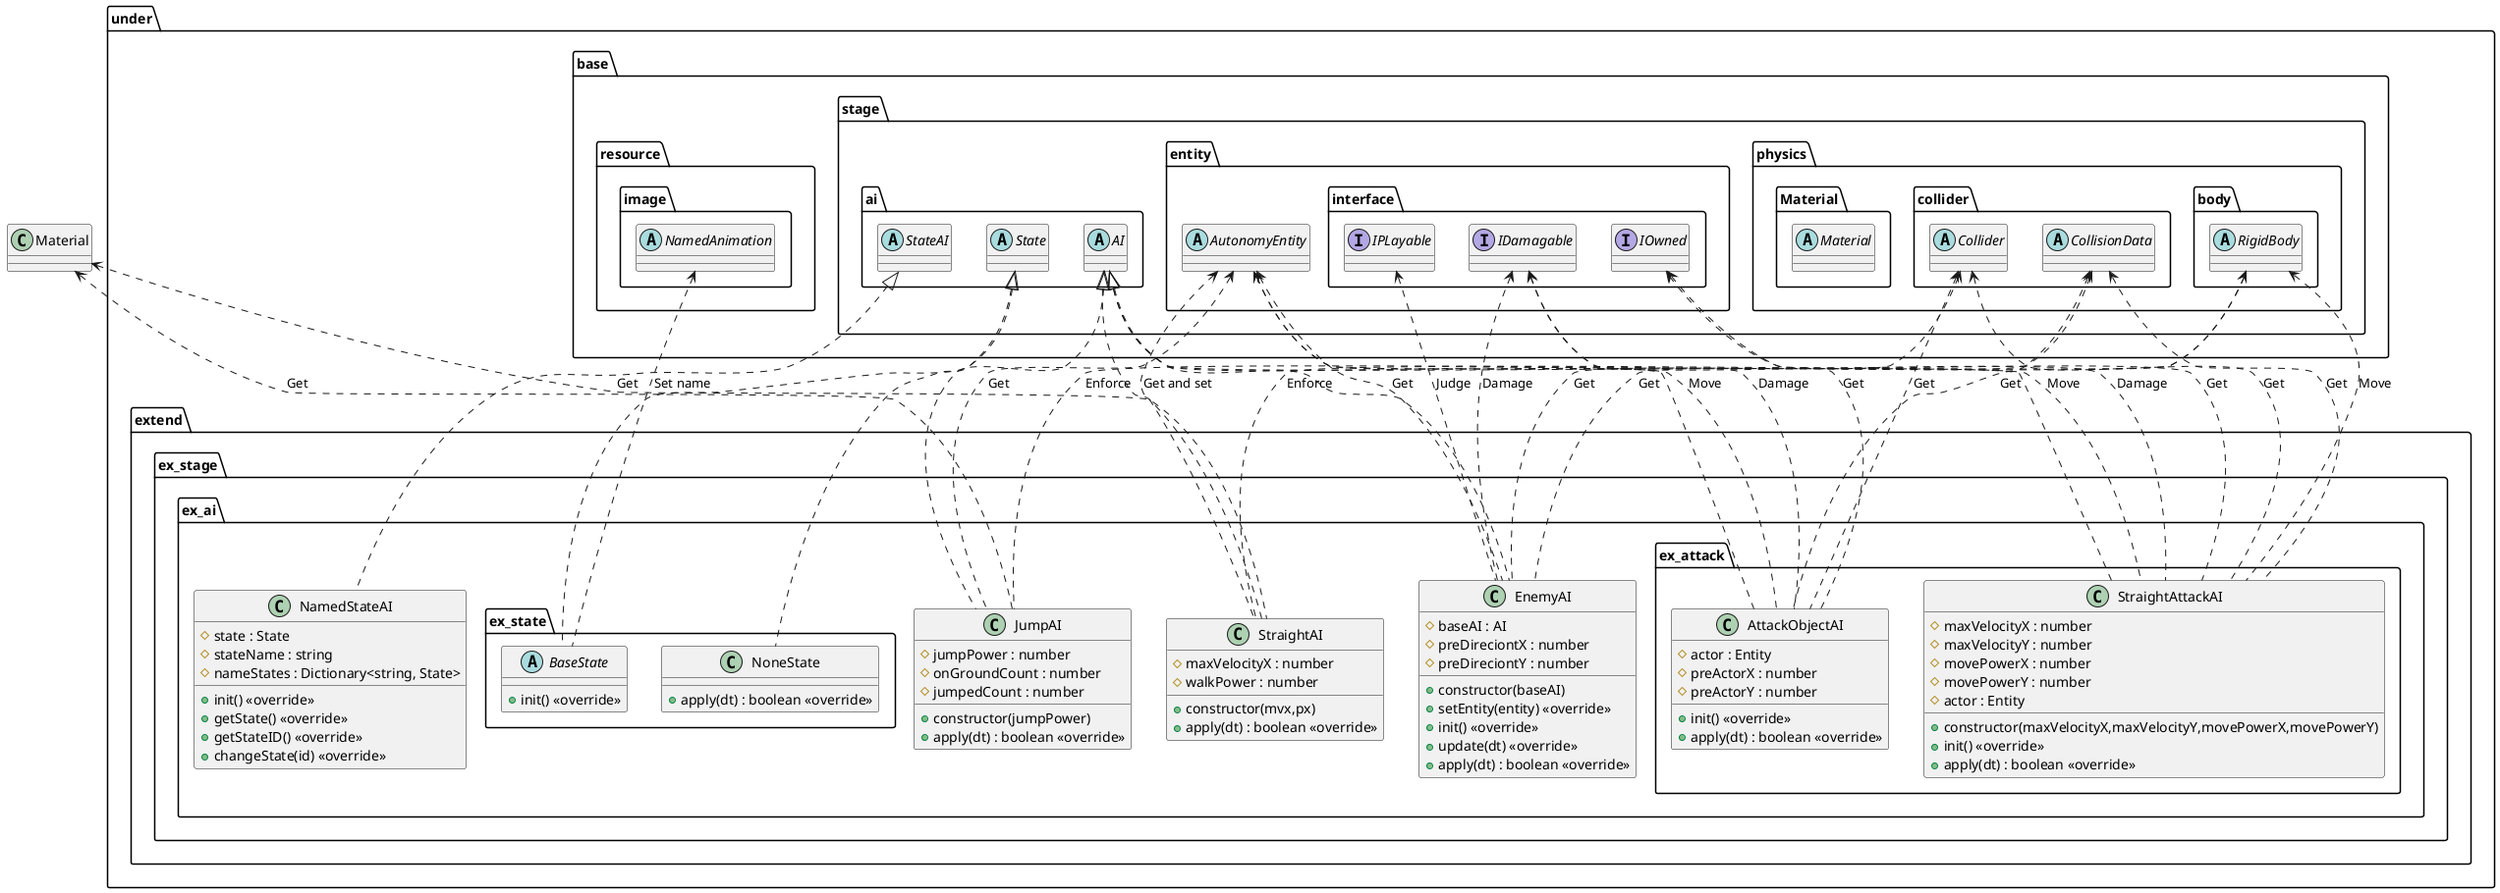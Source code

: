 @startuml AIExtend

package under {
    package extend {
        package ex_stage {
            package ex_ai {
                class NamedStateAI {
                    #state : State
                    #stateName : string
                    #nameStates : Dictionary<string, State>
                    +init() <<override>>
                    +getState() <<override>>
                    +getStateID() <<override>>
                    +changeState(id) <<override>>
                }
                class StraightAI {
                    +constructor(mvx,px)
                    #maxVelocityX : number
                    #walkPower : number
                    +apply(dt) : boolean <<override>>
                }
                class JumpAI {
                    +constructor(jumpPower)
                    #jumpPower : number
                    #onGroundCount : number
                    #jumpedCount : number
                    +apply(dt) : boolean <<override>>
                }
                class EnemyAI {
                    +constructor(baseAI)
                    #baseAI : AI
                    #preDireciontX : number
                    #preDireciontY : number
                    +setEntity(entity) <<override>>
                    +init() <<override>>
                    +update(dt) <<override>>
                    +apply(dt) : boolean <<override>>
                }
                package ex_attack {
                    class AttackObjectAI {
                        #actor : Entity
                        #preActorX : number
                        #preActorY : number
                        +init() <<override>>
                        +apply(dt) : boolean <<override>>
                    }
                    class StraightAttackAI {
                        +constructor(maxVelocityX,maxVelocityY,movePowerX,movePowerY)
                        #maxVelocityX : number
                        #maxVelocityY : number
                        #movePowerX : number
                        #movePowerY : number
                        #actor : Entity
                        +init() <<override>>
                        +apply(dt) : boolean <<override>>
                    }
                }

                package ex_state {
                    abstract BaseState {
                        +init() <<override>>
                    }
                    class NoneState {
                        +apply(dt) : boolean <<override>>
                    }
                }
            }
        }
    }
}

package under {
    package base {
        package resource {
            package image {
                abstract NamedAnimation
            }
        }
        package stage {
            package ai {
                abstract AI
                abstract StateAI
                abstract State
            }
            package entity {
                abstract AutonomyEntity
                package interface {
                    interface IDamagable
                    interface IOwned
                    interface IPLayable
                }
            }
            package physics {
                package collider {
                    abstract Collider
                    abstract CollisionData
                }
                package body {
                    abstract RigidBody
                }
                package Material {
                    abstract Material
                }
            }
        }
    }
}

AutonomyEntity <.. StraightAI : Get and set
RigidBody <.. StraightAI : Enforce
Material <.. StraightAI : Get
AutonomyEntity <.. JumpAI : Get
RigidBody <.. JumpAI : Enforce
Material <.. JumpAI : Get
AutonomyEntity <.. EnemyAI : Get
Collider <.. EnemyAI : Get
CollisionData <.. EnemyAI : Get
IDamagable <.. EnemyAI : Damage
IPLayable <.. EnemyAI : Judge

NamedAnimation <.. BaseState : Set name

AutonomyEntity <.. AttackObjectAI : Move
IOwned <.. AttackObjectAI : Get
Collider <.. AttackObjectAI : Get
CollisionData <.. AttackObjectAI : Get
IDamagable <.. AttackObjectAI : Damage

AutonomyEntity <.. StraightAttackAI : Move
IOwned <.. StraightAttackAI : Get
RigidBody <.. StraightAttackAI : Move
Collider <.. StraightAttackAI : Get
CollisionData <.. StraightAttackAI : Get
IDamagable <.. StraightAttackAI : Damage

StateAI <|.. NamedStateAI
AI <|.. StraightAI
AI <|.. JumpAI
AI <|.. EnemyAI

AI <|.. AttackObjectAI
AI <|.. StraightAttackAI

State <|.. BaseState
State <|.. NoneState

@enduml
